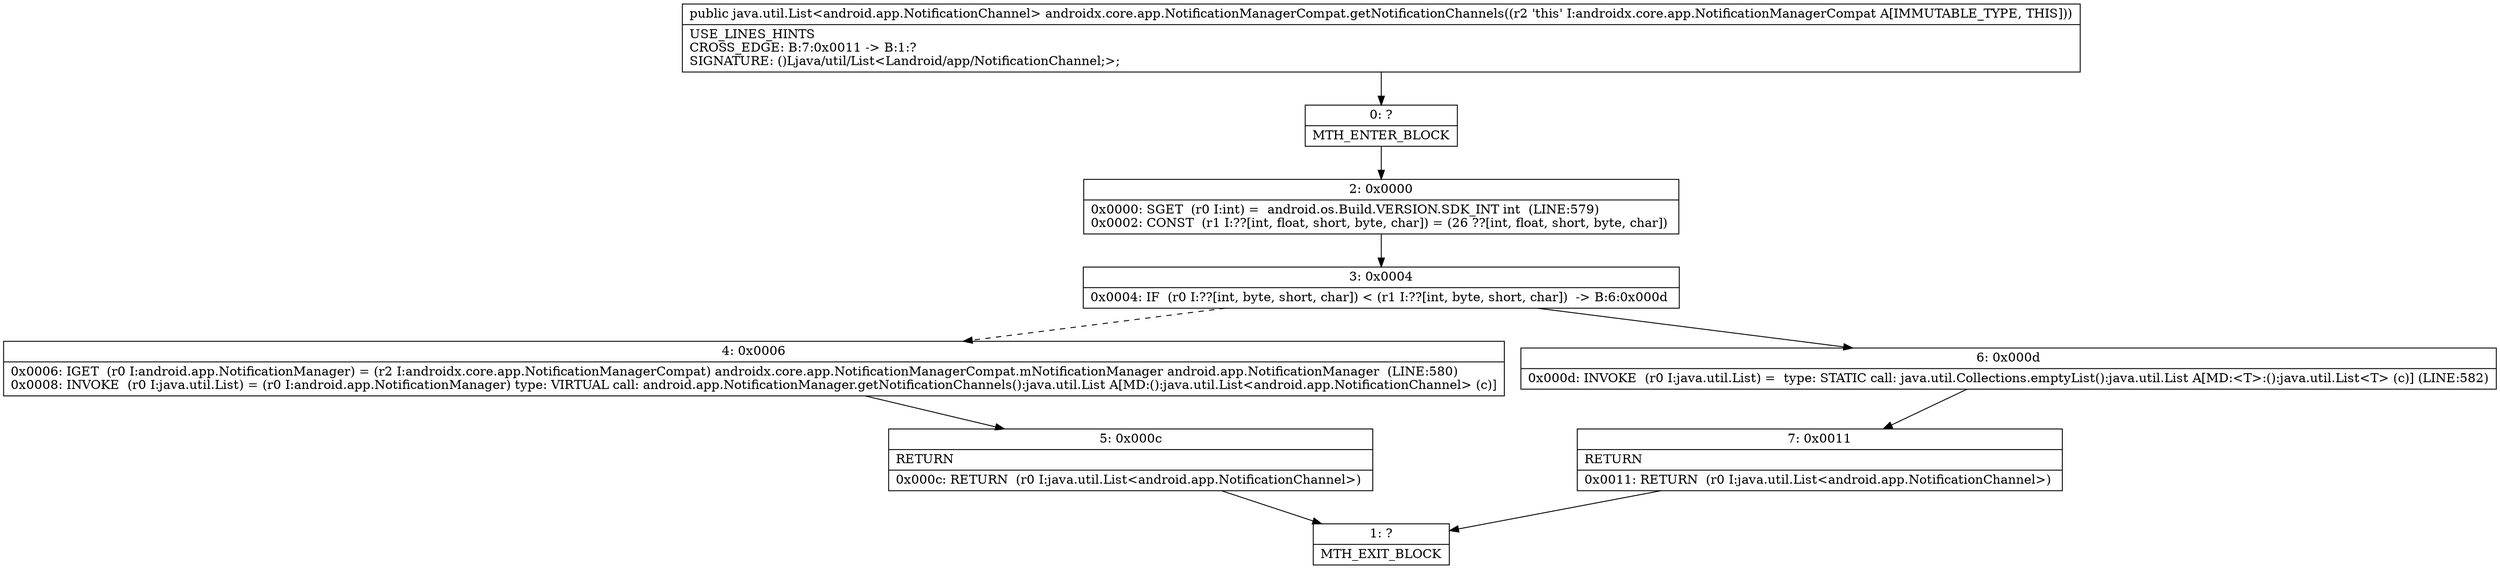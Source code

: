 digraph "CFG forandroidx.core.app.NotificationManagerCompat.getNotificationChannels()Ljava\/util\/List;" {
Node_0 [shape=record,label="{0\:\ ?|MTH_ENTER_BLOCK\l}"];
Node_2 [shape=record,label="{2\:\ 0x0000|0x0000: SGET  (r0 I:int) =  android.os.Build.VERSION.SDK_INT int  (LINE:579)\l0x0002: CONST  (r1 I:??[int, float, short, byte, char]) = (26 ??[int, float, short, byte, char]) \l}"];
Node_3 [shape=record,label="{3\:\ 0x0004|0x0004: IF  (r0 I:??[int, byte, short, char]) \< (r1 I:??[int, byte, short, char])  \-\> B:6:0x000d \l}"];
Node_4 [shape=record,label="{4\:\ 0x0006|0x0006: IGET  (r0 I:android.app.NotificationManager) = (r2 I:androidx.core.app.NotificationManagerCompat) androidx.core.app.NotificationManagerCompat.mNotificationManager android.app.NotificationManager  (LINE:580)\l0x0008: INVOKE  (r0 I:java.util.List) = (r0 I:android.app.NotificationManager) type: VIRTUAL call: android.app.NotificationManager.getNotificationChannels():java.util.List A[MD:():java.util.List\<android.app.NotificationChannel\> (c)]\l}"];
Node_5 [shape=record,label="{5\:\ 0x000c|RETURN\l|0x000c: RETURN  (r0 I:java.util.List\<android.app.NotificationChannel\>) \l}"];
Node_1 [shape=record,label="{1\:\ ?|MTH_EXIT_BLOCK\l}"];
Node_6 [shape=record,label="{6\:\ 0x000d|0x000d: INVOKE  (r0 I:java.util.List) =  type: STATIC call: java.util.Collections.emptyList():java.util.List A[MD:\<T\>:():java.util.List\<T\> (c)] (LINE:582)\l}"];
Node_7 [shape=record,label="{7\:\ 0x0011|RETURN\l|0x0011: RETURN  (r0 I:java.util.List\<android.app.NotificationChannel\>) \l}"];
MethodNode[shape=record,label="{public java.util.List\<android.app.NotificationChannel\> androidx.core.app.NotificationManagerCompat.getNotificationChannels((r2 'this' I:androidx.core.app.NotificationManagerCompat A[IMMUTABLE_TYPE, THIS]))  | USE_LINES_HINTS\lCROSS_EDGE: B:7:0x0011 \-\> B:1:?\lSIGNATURE: ()Ljava\/util\/List\<Landroid\/app\/NotificationChannel;\>;\l}"];
MethodNode -> Node_0;Node_0 -> Node_2;
Node_2 -> Node_3;
Node_3 -> Node_4[style=dashed];
Node_3 -> Node_6;
Node_4 -> Node_5;
Node_5 -> Node_1;
Node_6 -> Node_7;
Node_7 -> Node_1;
}

